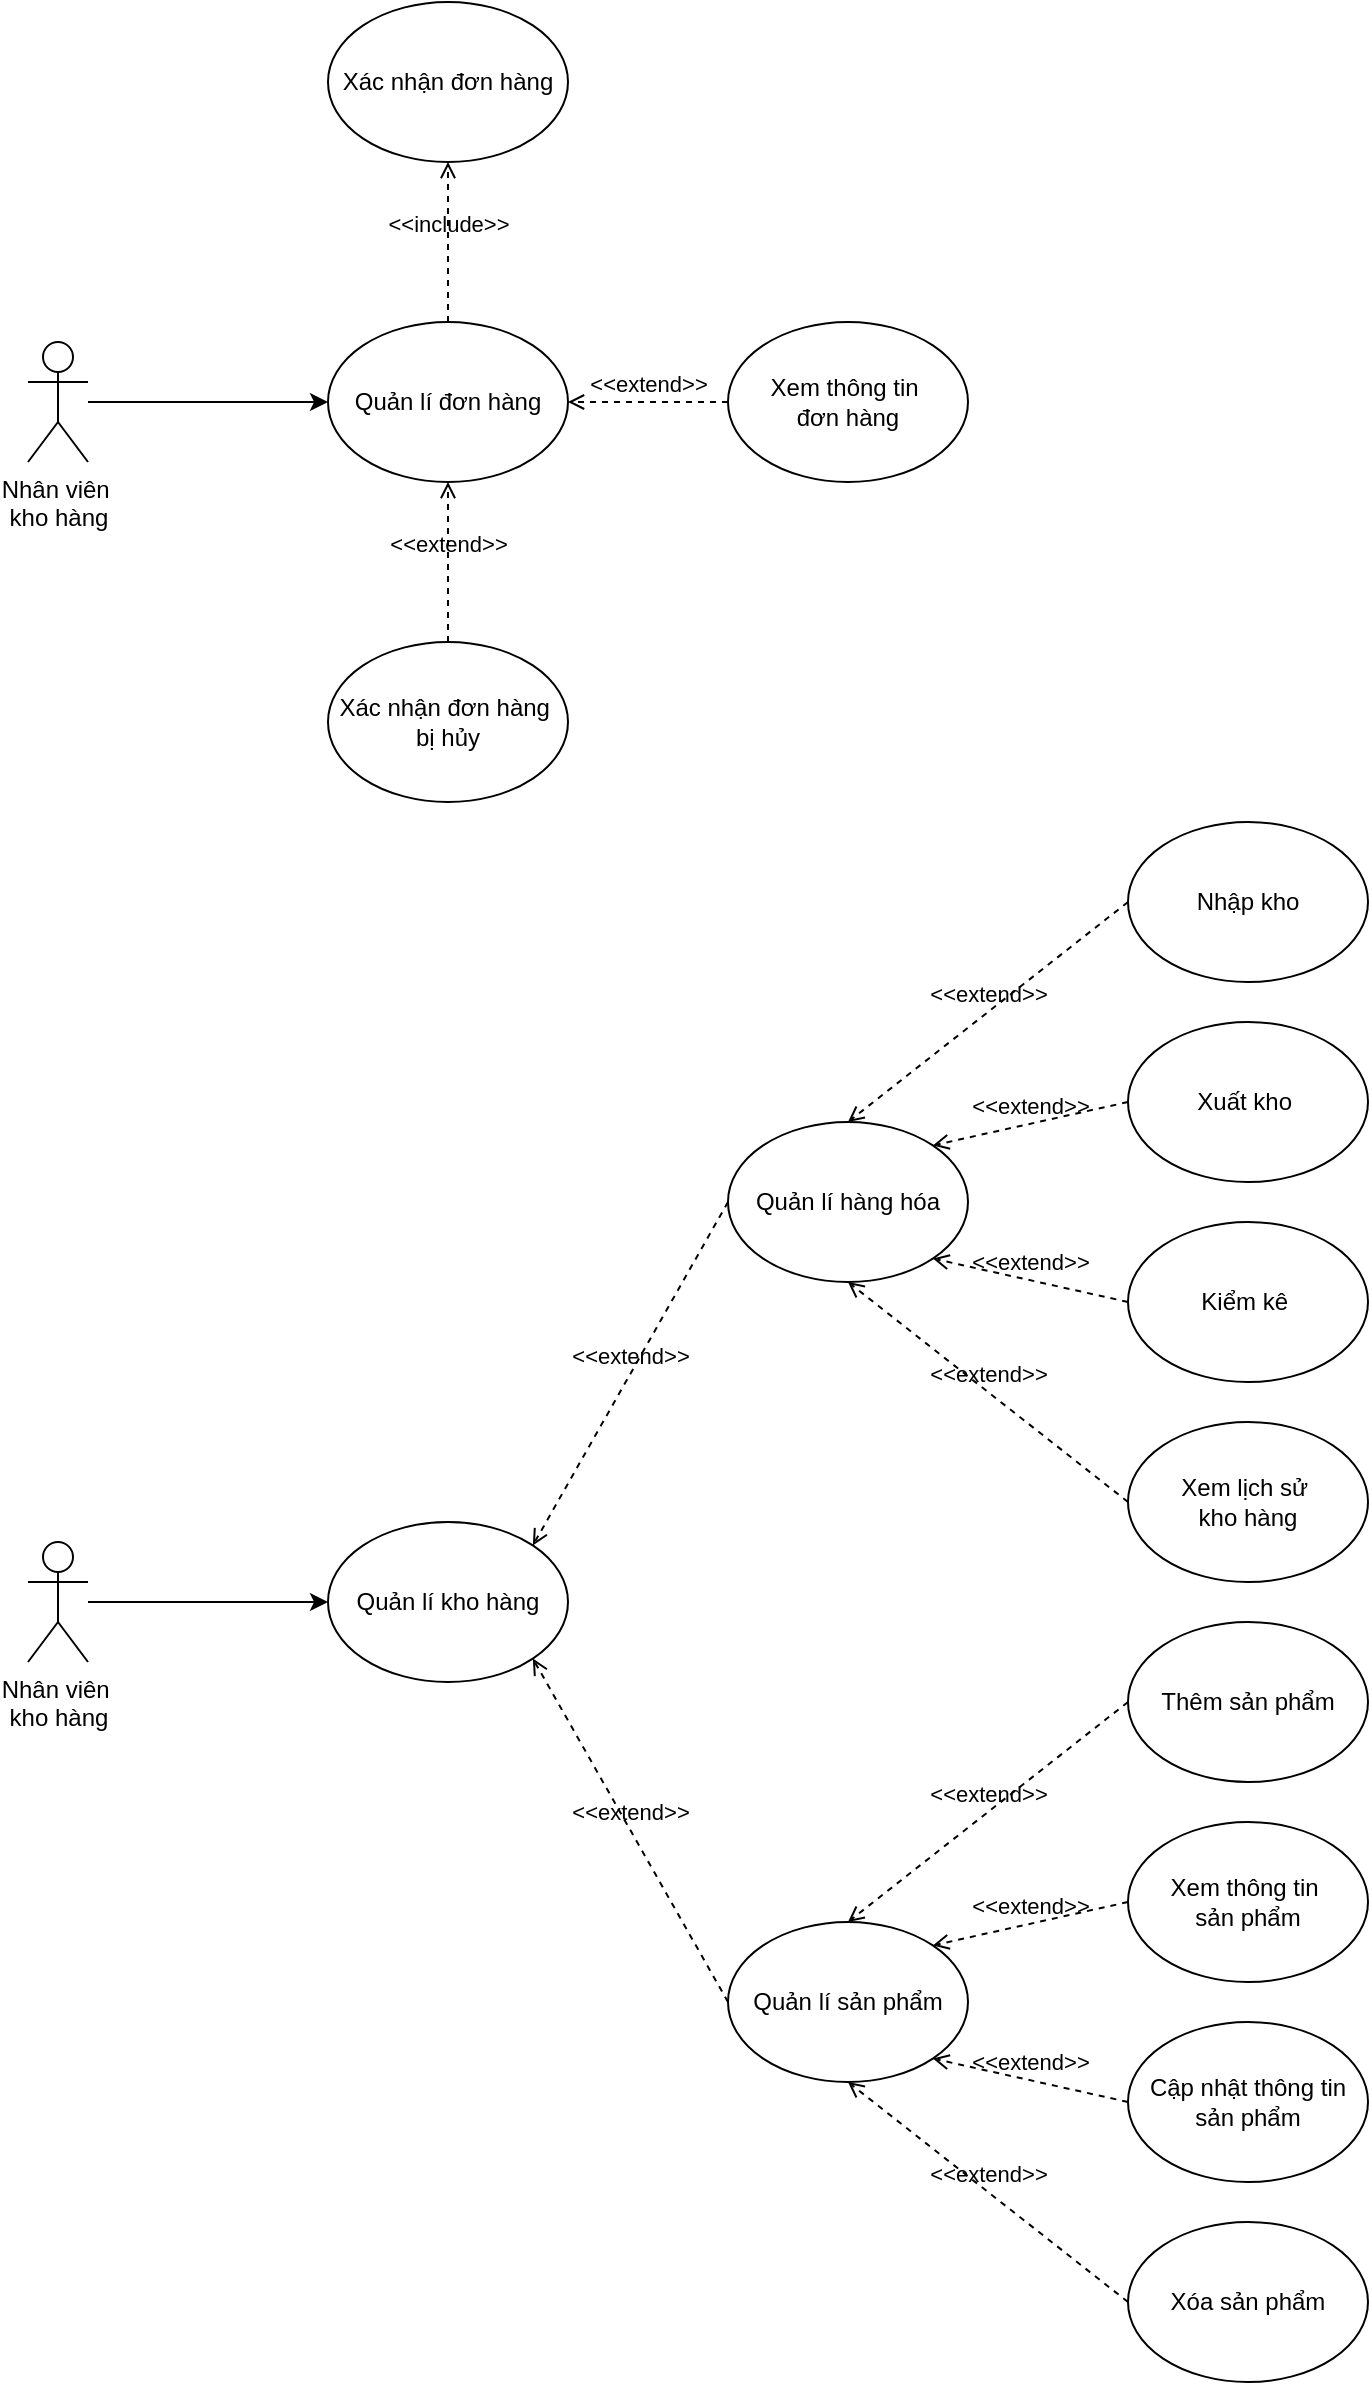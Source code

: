 <mxfile version="25.0.3">
  <diagram name="Trang-1" id="JkPbLh7bJ8x2BNphUBJ9">
    <mxGraphModel dx="1837" dy="983" grid="1" gridSize="10" guides="1" tooltips="1" connect="1" arrows="1" fold="1" page="1" pageScale="1" pageWidth="827" pageHeight="1169" math="0" shadow="0">
      <root>
        <mxCell id="0" />
        <mxCell id="1" parent="0" />
        <mxCell id="8VP7obPquyjOTvrlZIjT-1" style="edgeStyle=orthogonalEdgeStyle;rounded=0;orthogonalLoop=1;jettySize=auto;html=1;entryX=0;entryY=0.5;entryDx=0;entryDy=0;" edge="1" parent="1" source="8VP7obPquyjOTvrlZIjT-2" target="8VP7obPquyjOTvrlZIjT-3">
          <mxGeometry relative="1" as="geometry" />
        </mxCell>
        <mxCell id="8VP7obPquyjOTvrlZIjT-2" value="Nhân viên&amp;nbsp;&lt;div&gt;kho hàng&lt;/div&gt;" style="shape=umlActor;verticalLabelPosition=bottom;verticalAlign=top;html=1;outlineConnect=0;" vertex="1" parent="1">
          <mxGeometry x="90" y="170" width="30" height="60" as="geometry" />
        </mxCell>
        <mxCell id="8VP7obPquyjOTvrlZIjT-3" value="Quản lí đơn hàng" style="ellipse;whiteSpace=wrap;html=1;" vertex="1" parent="1">
          <mxGeometry x="240" y="160" width="120" height="80" as="geometry" />
        </mxCell>
        <mxCell id="8VP7obPquyjOTvrlZIjT-4" value="Xác nhận đơn hàng" style="ellipse;whiteSpace=wrap;html=1;" vertex="1" parent="1">
          <mxGeometry x="240" width="120" height="80" as="geometry" />
        </mxCell>
        <mxCell id="8VP7obPquyjOTvrlZIjT-5" value="Xem thông tin&amp;nbsp;&lt;div&gt;đơn hàng&lt;/div&gt;" style="ellipse;whiteSpace=wrap;html=1;" vertex="1" parent="1">
          <mxGeometry x="440" y="160" width="120" height="80" as="geometry" />
        </mxCell>
        <mxCell id="8VP7obPquyjOTvrlZIjT-7" value="Xác nhận đơn hàng&amp;nbsp;&lt;div&gt;bị hủy&lt;/div&gt;" style="ellipse;whiteSpace=wrap;html=1;" vertex="1" parent="1">
          <mxGeometry x="240" y="320" width="120" height="80" as="geometry" />
        </mxCell>
        <mxCell id="8VP7obPquyjOTvrlZIjT-8" value="&amp;lt;&amp;lt;extend&amp;gt;&amp;gt;" style="html=1;verticalAlign=bottom;labelBackgroundColor=none;endArrow=open;endFill=0;dashed=1;rounded=0;exitX=0;exitY=0.5;exitDx=0;exitDy=0;entryX=1;entryY=0.5;entryDx=0;entryDy=0;" edge="1" parent="1" source="8VP7obPquyjOTvrlZIjT-5" target="8VP7obPquyjOTvrlZIjT-3">
          <mxGeometry width="160" relative="1" as="geometry">
            <mxPoint x="388" y="78" as="sourcePoint" />
            <mxPoint x="330" y="170" as="targetPoint" />
          </mxGeometry>
        </mxCell>
        <mxCell id="8VP7obPquyjOTvrlZIjT-10" value="&amp;lt;&amp;lt;extend&amp;gt;&amp;gt;" style="html=1;verticalAlign=bottom;labelBackgroundColor=none;endArrow=open;endFill=0;dashed=1;rounded=0;entryX=0.5;entryY=1;entryDx=0;entryDy=0;exitX=0.5;exitY=0;exitDx=0;exitDy=0;" edge="1" parent="1" source="8VP7obPquyjOTvrlZIjT-7" target="8VP7obPquyjOTvrlZIjT-3">
          <mxGeometry width="160" relative="1" as="geometry">
            <mxPoint x="388" y="78" as="sourcePoint" />
            <mxPoint x="310" y="170" as="targetPoint" />
          </mxGeometry>
        </mxCell>
        <mxCell id="8VP7obPquyjOTvrlZIjT-11" value="&amp;lt;&amp;lt;include&amp;gt;&amp;gt;" style="html=1;verticalAlign=bottom;labelBackgroundColor=none;endArrow=open;endFill=0;dashed=1;rounded=0;exitX=0.5;exitY=0;exitDx=0;exitDy=0;entryX=0.5;entryY=1;entryDx=0;entryDy=0;" edge="1" parent="1" source="8VP7obPquyjOTvrlZIjT-3" target="8VP7obPquyjOTvrlZIjT-4">
          <mxGeometry width="160" relative="1" as="geometry">
            <mxPoint x="-290" y="170" as="sourcePoint" />
            <mxPoint x="-290" y="90" as="targetPoint" />
          </mxGeometry>
        </mxCell>
        <mxCell id="8VP7obPquyjOTvrlZIjT-12" style="edgeStyle=orthogonalEdgeStyle;rounded=0;orthogonalLoop=1;jettySize=auto;html=1;entryX=0;entryY=0.5;entryDx=0;entryDy=0;" edge="1" parent="1" source="8VP7obPquyjOTvrlZIjT-13" target="8VP7obPquyjOTvrlZIjT-14">
          <mxGeometry relative="1" as="geometry" />
        </mxCell>
        <mxCell id="8VP7obPquyjOTvrlZIjT-13" value="Nhân viên&amp;nbsp;&lt;div&gt;kho hàng&lt;/div&gt;" style="shape=umlActor;verticalLabelPosition=bottom;verticalAlign=top;html=1;outlineConnect=0;" vertex="1" parent="1">
          <mxGeometry x="90" y="770" width="30" height="60" as="geometry" />
        </mxCell>
        <mxCell id="8VP7obPquyjOTvrlZIjT-14" value="Quản lí kho hàng" style="ellipse;whiteSpace=wrap;html=1;" vertex="1" parent="1">
          <mxGeometry x="240" y="760" width="120" height="80" as="geometry" />
        </mxCell>
        <mxCell id="8VP7obPquyjOTvrlZIjT-16" value="Quản lí hàng hóa" style="ellipse;whiteSpace=wrap;html=1;" vertex="1" parent="1">
          <mxGeometry x="440" y="560" width="120" height="80" as="geometry" />
        </mxCell>
        <mxCell id="8VP7obPquyjOTvrlZIjT-17" value="Quản lí sản phẩm" style="ellipse;whiteSpace=wrap;html=1;" vertex="1" parent="1">
          <mxGeometry x="440" y="960" width="120" height="80" as="geometry" />
        </mxCell>
        <mxCell id="8VP7obPquyjOTvrlZIjT-19" value="&amp;lt;&amp;lt;extend&amp;gt;&amp;gt;" style="html=1;verticalAlign=bottom;labelBackgroundColor=none;endArrow=open;endFill=0;dashed=1;rounded=0;exitX=0;exitY=0.5;exitDx=0;exitDy=0;entryX=1;entryY=0;entryDx=0;entryDy=0;" edge="1" parent="1" source="8VP7obPquyjOTvrlZIjT-16" target="8VP7obPquyjOTvrlZIjT-14">
          <mxGeometry width="160" relative="1" as="geometry">
            <mxPoint x="388" y="678" as="sourcePoint" />
            <mxPoint x="330" y="770" as="targetPoint" />
          </mxGeometry>
        </mxCell>
        <mxCell id="8VP7obPquyjOTvrlZIjT-20" value="&amp;lt;&amp;lt;extend&amp;gt;&amp;gt;" style="html=1;verticalAlign=bottom;labelBackgroundColor=none;endArrow=open;endFill=0;dashed=1;rounded=0;entryX=1;entryY=1;entryDx=0;entryDy=0;exitX=0;exitY=0.5;exitDx=0;exitDy=0;" edge="1" parent="1" source="8VP7obPquyjOTvrlZIjT-17" target="8VP7obPquyjOTvrlZIjT-14">
          <mxGeometry width="160" relative="1" as="geometry">
            <mxPoint x="450" y="760" as="sourcePoint" />
            <mxPoint x="352" y="782" as="targetPoint" />
          </mxGeometry>
        </mxCell>
        <mxCell id="8VP7obPquyjOTvrlZIjT-24" value="Nhập kho" style="ellipse;whiteSpace=wrap;html=1;" vertex="1" parent="1">
          <mxGeometry x="640" y="410" width="120" height="80" as="geometry" />
        </mxCell>
        <mxCell id="8VP7obPquyjOTvrlZIjT-25" value="Xuất kho&amp;nbsp;" style="ellipse;whiteSpace=wrap;html=1;" vertex="1" parent="1">
          <mxGeometry x="640" y="510" width="120" height="80" as="geometry" />
        </mxCell>
        <mxCell id="8VP7obPquyjOTvrlZIjT-26" value="Kiểm kê&amp;nbsp;" style="ellipse;whiteSpace=wrap;html=1;" vertex="1" parent="1">
          <mxGeometry x="640" y="610" width="120" height="80" as="geometry" />
        </mxCell>
        <mxCell id="8VP7obPquyjOTvrlZIjT-27" value="Xem lịch sử&amp;nbsp;&lt;div&gt;kho hàng&lt;/div&gt;" style="ellipse;whiteSpace=wrap;html=1;" vertex="1" parent="1">
          <mxGeometry x="640" y="710" width="120" height="80" as="geometry" />
        </mxCell>
        <mxCell id="8VP7obPquyjOTvrlZIjT-28" value="&amp;lt;&amp;lt;extend&amp;gt;&amp;gt;" style="html=1;verticalAlign=bottom;labelBackgroundColor=none;endArrow=open;endFill=0;dashed=1;rounded=0;exitX=0;exitY=0.5;exitDx=0;exitDy=0;entryX=0.5;entryY=0;entryDx=0;entryDy=0;" edge="1" parent="1" source="8VP7obPquyjOTvrlZIjT-24" target="8VP7obPquyjOTvrlZIjT-16">
          <mxGeometry width="160" relative="1" as="geometry">
            <mxPoint x="450" y="610" as="sourcePoint" />
            <mxPoint x="352" y="782" as="targetPoint" />
          </mxGeometry>
        </mxCell>
        <mxCell id="8VP7obPquyjOTvrlZIjT-29" value="&amp;lt;&amp;lt;extend&amp;gt;&amp;gt;" style="html=1;verticalAlign=bottom;labelBackgroundColor=none;endArrow=open;endFill=0;dashed=1;rounded=0;exitX=0;exitY=0.5;exitDx=0;exitDy=0;entryX=1;entryY=0;entryDx=0;entryDy=0;" edge="1" parent="1" source="8VP7obPquyjOTvrlZIjT-25" target="8VP7obPquyjOTvrlZIjT-16">
          <mxGeometry width="160" relative="1" as="geometry">
            <mxPoint x="650" y="460" as="sourcePoint" />
            <mxPoint x="510" y="570" as="targetPoint" />
          </mxGeometry>
        </mxCell>
        <mxCell id="8VP7obPquyjOTvrlZIjT-30" value="&amp;lt;&amp;lt;extend&amp;gt;&amp;gt;" style="html=1;verticalAlign=bottom;labelBackgroundColor=none;endArrow=open;endFill=0;dashed=1;rounded=0;exitX=0;exitY=0.5;exitDx=0;exitDy=0;entryX=1;entryY=1;entryDx=0;entryDy=0;" edge="1" parent="1" source="8VP7obPquyjOTvrlZIjT-26" target="8VP7obPquyjOTvrlZIjT-16">
          <mxGeometry width="160" relative="1" as="geometry">
            <mxPoint x="650" y="560" as="sourcePoint" />
            <mxPoint x="552" y="582" as="targetPoint" />
          </mxGeometry>
        </mxCell>
        <mxCell id="8VP7obPquyjOTvrlZIjT-31" value="&amp;lt;&amp;lt;extend&amp;gt;&amp;gt;" style="html=1;verticalAlign=bottom;labelBackgroundColor=none;endArrow=open;endFill=0;dashed=1;rounded=0;exitX=0;exitY=0.5;exitDx=0;exitDy=0;entryX=0.5;entryY=1;entryDx=0;entryDy=0;" edge="1" parent="1" source="8VP7obPquyjOTvrlZIjT-27" target="8VP7obPquyjOTvrlZIjT-16">
          <mxGeometry width="160" relative="1" as="geometry">
            <mxPoint x="650" y="660" as="sourcePoint" />
            <mxPoint x="552" y="638" as="targetPoint" />
          </mxGeometry>
        </mxCell>
        <mxCell id="8VP7obPquyjOTvrlZIjT-32" value="Thêm sản phẩm" style="ellipse;whiteSpace=wrap;html=1;" vertex="1" parent="1">
          <mxGeometry x="640" y="810" width="120" height="80" as="geometry" />
        </mxCell>
        <mxCell id="8VP7obPquyjOTvrlZIjT-33" value="Xem thông tin&amp;nbsp;&lt;div&gt;sản phẩm&lt;/div&gt;" style="ellipse;whiteSpace=wrap;html=1;" vertex="1" parent="1">
          <mxGeometry x="640" y="910" width="120" height="80" as="geometry" />
        </mxCell>
        <mxCell id="8VP7obPquyjOTvrlZIjT-34" value="Cập nhật thông tin sản phẩm" style="ellipse;whiteSpace=wrap;html=1;" vertex="1" parent="1">
          <mxGeometry x="640" y="1010" width="120" height="80" as="geometry" />
        </mxCell>
        <mxCell id="8VP7obPquyjOTvrlZIjT-35" value="Xóa sản phẩm" style="ellipse;whiteSpace=wrap;html=1;" vertex="1" parent="1">
          <mxGeometry x="640" y="1110" width="120" height="80" as="geometry" />
        </mxCell>
        <mxCell id="8VP7obPquyjOTvrlZIjT-37" value="&amp;lt;&amp;lt;extend&amp;gt;&amp;gt;" style="html=1;verticalAlign=bottom;labelBackgroundColor=none;endArrow=open;endFill=0;dashed=1;rounded=0;exitX=0;exitY=0.5;exitDx=0;exitDy=0;entryX=0.5;entryY=0;entryDx=0;entryDy=0;" edge="1" parent="1" source="8VP7obPquyjOTvrlZIjT-32" target="8VP7obPquyjOTvrlZIjT-17">
          <mxGeometry width="160" relative="1" as="geometry">
            <mxPoint x="650" y="760" as="sourcePoint" />
            <mxPoint x="510" y="650" as="targetPoint" />
          </mxGeometry>
        </mxCell>
        <mxCell id="8VP7obPquyjOTvrlZIjT-38" value="&amp;lt;&amp;lt;extend&amp;gt;&amp;gt;" style="html=1;verticalAlign=bottom;labelBackgroundColor=none;endArrow=open;endFill=0;dashed=1;rounded=0;exitX=0;exitY=0.5;exitDx=0;exitDy=0;entryX=1;entryY=0;entryDx=0;entryDy=0;" edge="1" parent="1" source="8VP7obPquyjOTvrlZIjT-33" target="8VP7obPquyjOTvrlZIjT-17">
          <mxGeometry width="160" relative="1" as="geometry">
            <mxPoint x="650" y="860" as="sourcePoint" />
            <mxPoint x="510" y="970" as="targetPoint" />
          </mxGeometry>
        </mxCell>
        <mxCell id="8VP7obPquyjOTvrlZIjT-39" value="&amp;lt;&amp;lt;extend&amp;gt;&amp;gt;" style="html=1;verticalAlign=bottom;labelBackgroundColor=none;endArrow=open;endFill=0;dashed=1;rounded=0;exitX=0;exitY=0.5;exitDx=0;exitDy=0;entryX=1;entryY=1;entryDx=0;entryDy=0;" edge="1" parent="1" source="8VP7obPquyjOTvrlZIjT-34" target="8VP7obPquyjOTvrlZIjT-17">
          <mxGeometry width="160" relative="1" as="geometry">
            <mxPoint x="650" y="960" as="sourcePoint" />
            <mxPoint x="552" y="982" as="targetPoint" />
          </mxGeometry>
        </mxCell>
        <mxCell id="8VP7obPquyjOTvrlZIjT-40" value="&amp;lt;&amp;lt;extend&amp;gt;&amp;gt;" style="html=1;verticalAlign=bottom;labelBackgroundColor=none;endArrow=open;endFill=0;dashed=1;rounded=0;entryX=0.5;entryY=1;entryDx=0;entryDy=0;exitX=0;exitY=0.5;exitDx=0;exitDy=0;" edge="1" parent="1" source="8VP7obPquyjOTvrlZIjT-35" target="8VP7obPquyjOTvrlZIjT-17">
          <mxGeometry width="160" relative="1" as="geometry">
            <mxPoint x="630" y="1150" as="sourcePoint" />
            <mxPoint x="552" y="1038" as="targetPoint" />
          </mxGeometry>
        </mxCell>
      </root>
    </mxGraphModel>
  </diagram>
</mxfile>
